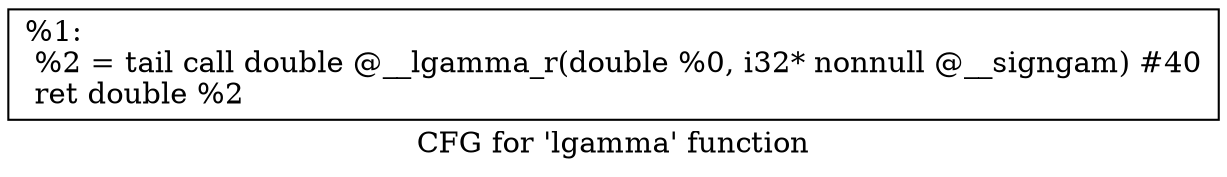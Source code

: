 digraph "CFG for 'lgamma' function" {
	label="CFG for 'lgamma' function";

	Node0x1e76c70 [shape=record,label="{%1:\l  %2 = tail call double @__lgamma_r(double %0, i32* nonnull @__signgam) #40\l  ret double %2\l}"];
}
